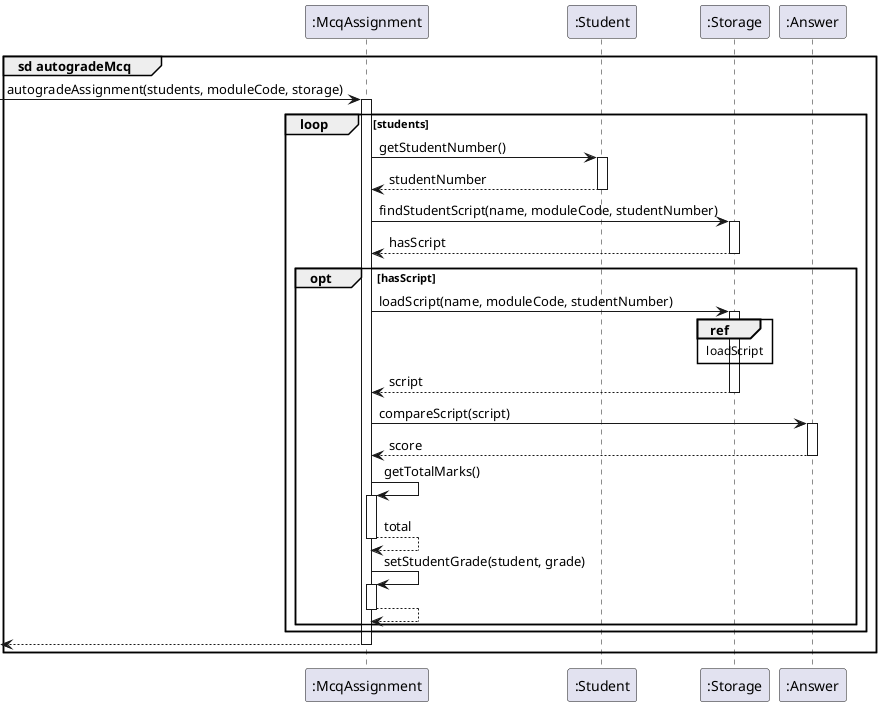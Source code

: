 @startuml

group sd autogradeMcq

participant ":McqAssignment" as McqAssignment
participant ":Student" as Student
participant ":Storage" as Storage
participant ":Answer" as Answer

[-> McqAssignment : autogradeAssignment(students, moduleCode, storage)
activate McqAssignment

loop students

McqAssignment -> Student : getStudentNumber()
activate Student

Student --> McqAssignment : studentNumber
deactivate Student

McqAssignment -> Storage : findStudentScript(name, moduleCode, studentNumber)
activate Storage

Storage --> McqAssignment : hasScript
deactivate Storage

opt hasScript

McqAssignment -> Storage : loadScript(name, moduleCode, studentNumber)
activate Storage

ref over Storage: loadScript

Storage --> McqAssignment : script
deactivate Storage

McqAssignment -> Answer : compareScript(script)
activate Answer

Answer --> McqAssignment : score
deactivate Answer

McqAssignment -> McqAssignment : getTotalMarks()
activate McqAssignment

McqAssignment --> McqAssignment : total
deactivate McqAssignment

McqAssignment -> McqAssignment : setStudentGrade(student, grade)
activate McqAssignment

McqAssignment --> McqAssignment
deactivate McqAssignment

end

end

[<-- McqAssignment
deactivate McqAssignment

end

@enduml